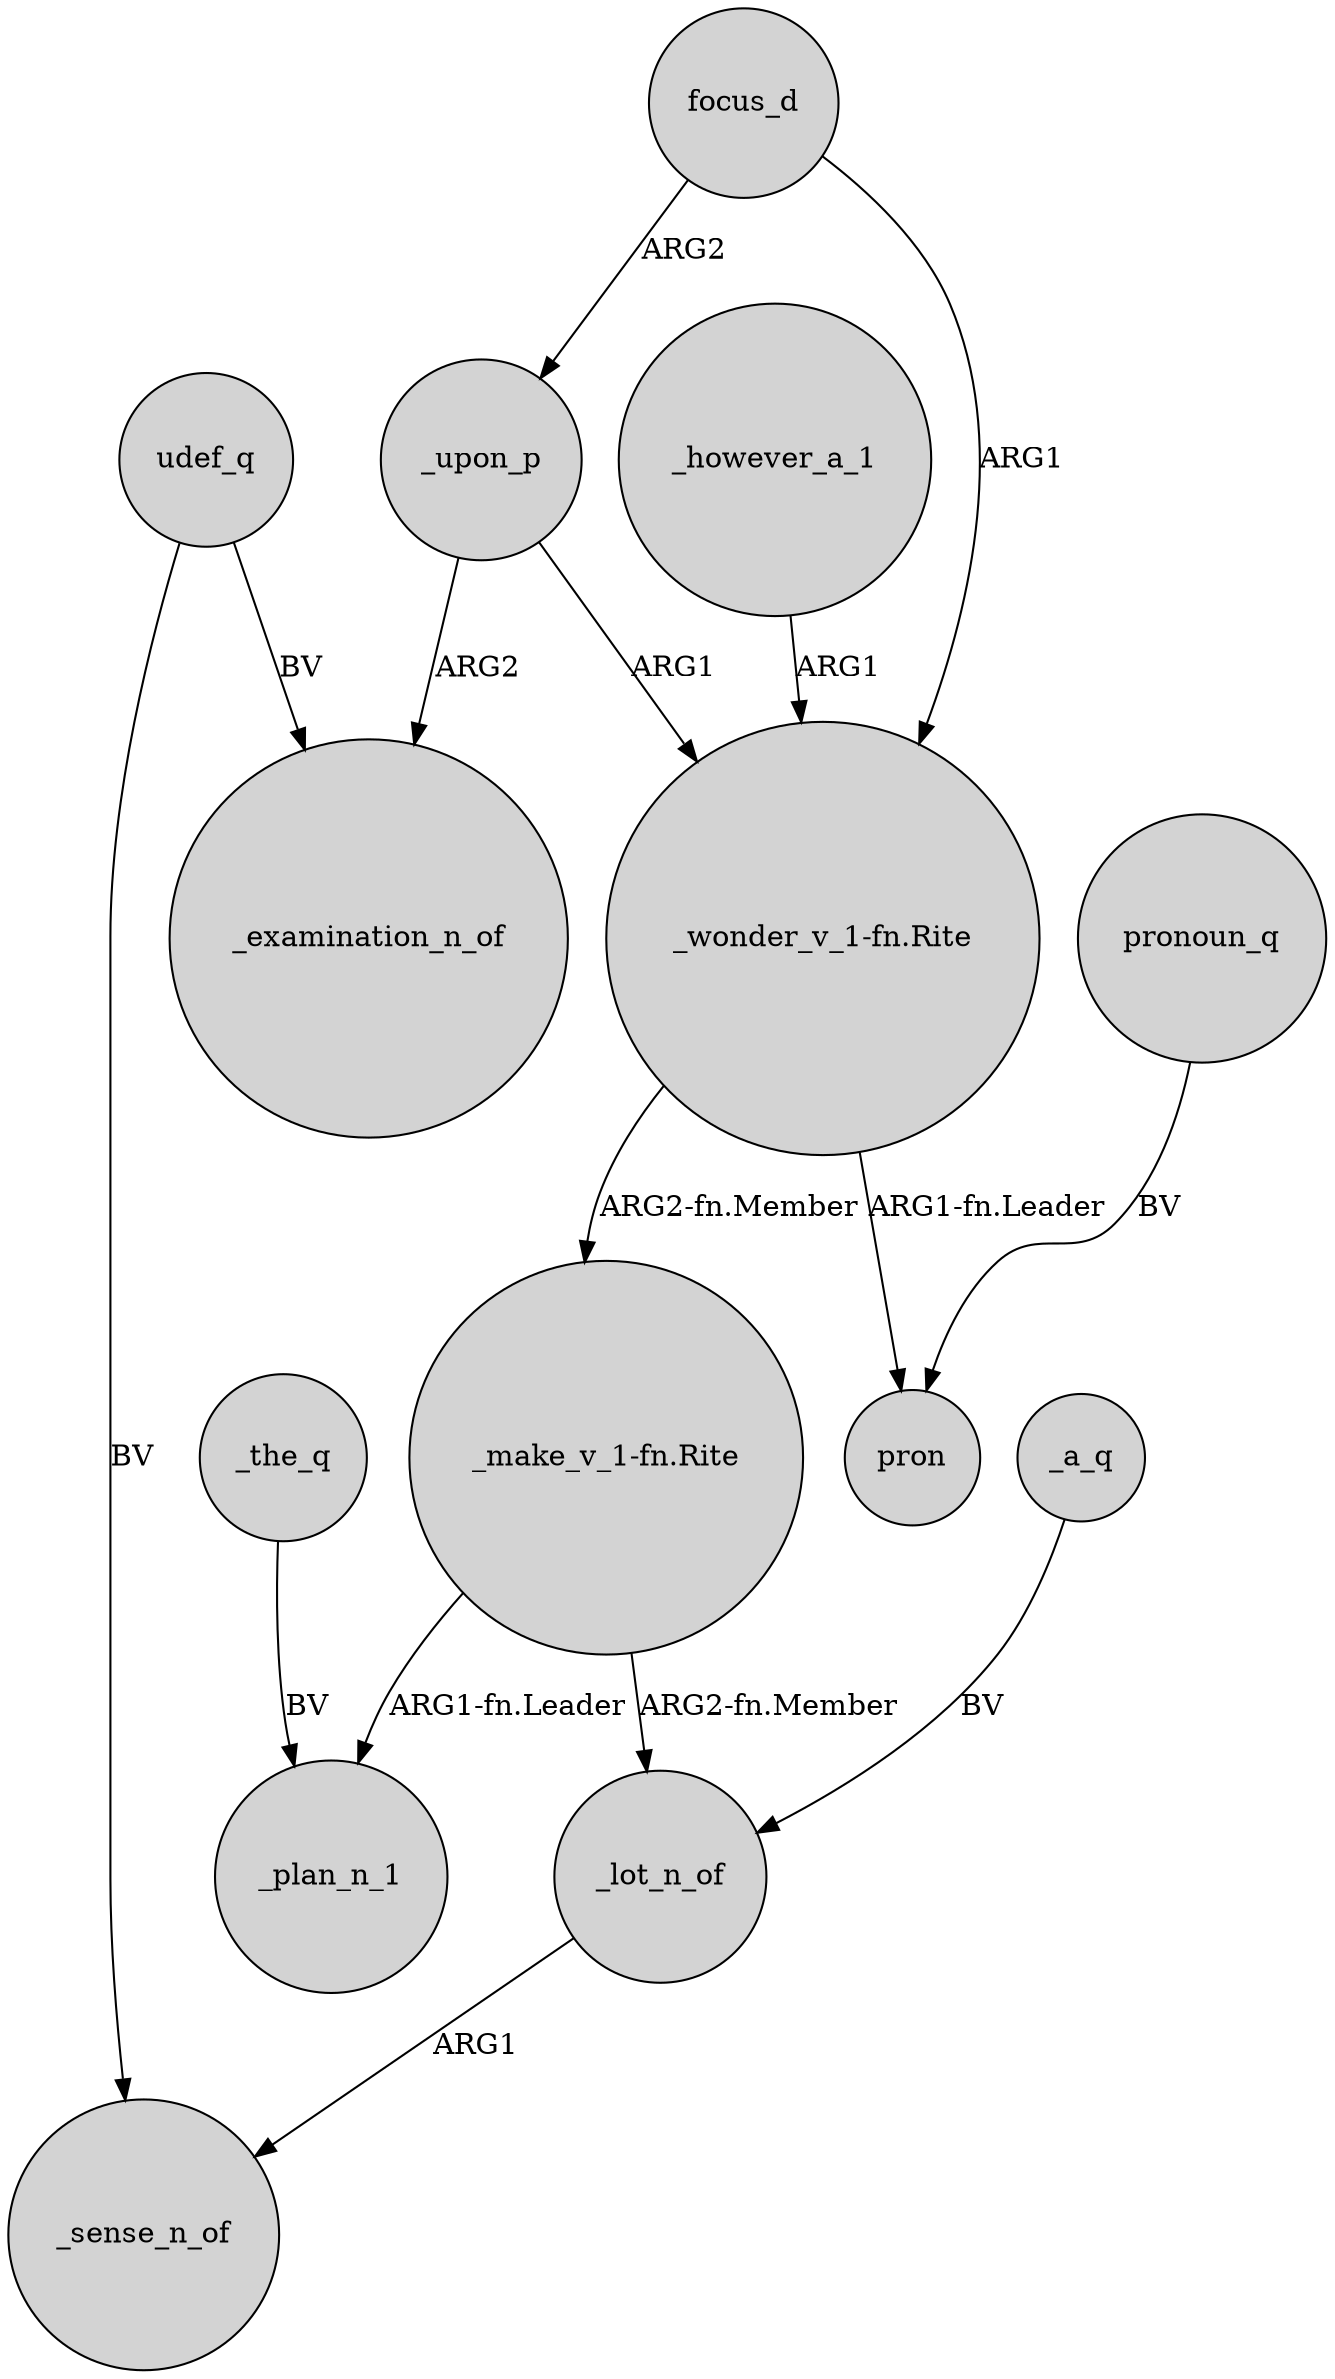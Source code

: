digraph {
	node [shape=circle style=filled]
	_upon_p -> "_wonder_v_1-fn.Rite" [label=ARG1]
	_however_a_1 -> "_wonder_v_1-fn.Rite" [label=ARG1]
	"_make_v_1-fn.Rite" -> _lot_n_of [label="ARG2-fn.Member"]
	_the_q -> _plan_n_1 [label=BV]
	"_wonder_v_1-fn.Rite" -> pron [label="ARG1-fn.Leader"]
	_lot_n_of -> _sense_n_of [label=ARG1]
	focus_d -> "_wonder_v_1-fn.Rite" [label=ARG1]
	"_make_v_1-fn.Rite" -> _plan_n_1 [label="ARG1-fn.Leader"]
	udef_q -> _examination_n_of [label=BV]
	focus_d -> _upon_p [label=ARG2]
	pronoun_q -> pron [label=BV]
	"_wonder_v_1-fn.Rite" -> "_make_v_1-fn.Rite" [label="ARG2-fn.Member"]
	udef_q -> _sense_n_of [label=BV]
	_a_q -> _lot_n_of [label=BV]
	_upon_p -> _examination_n_of [label=ARG2]
}
